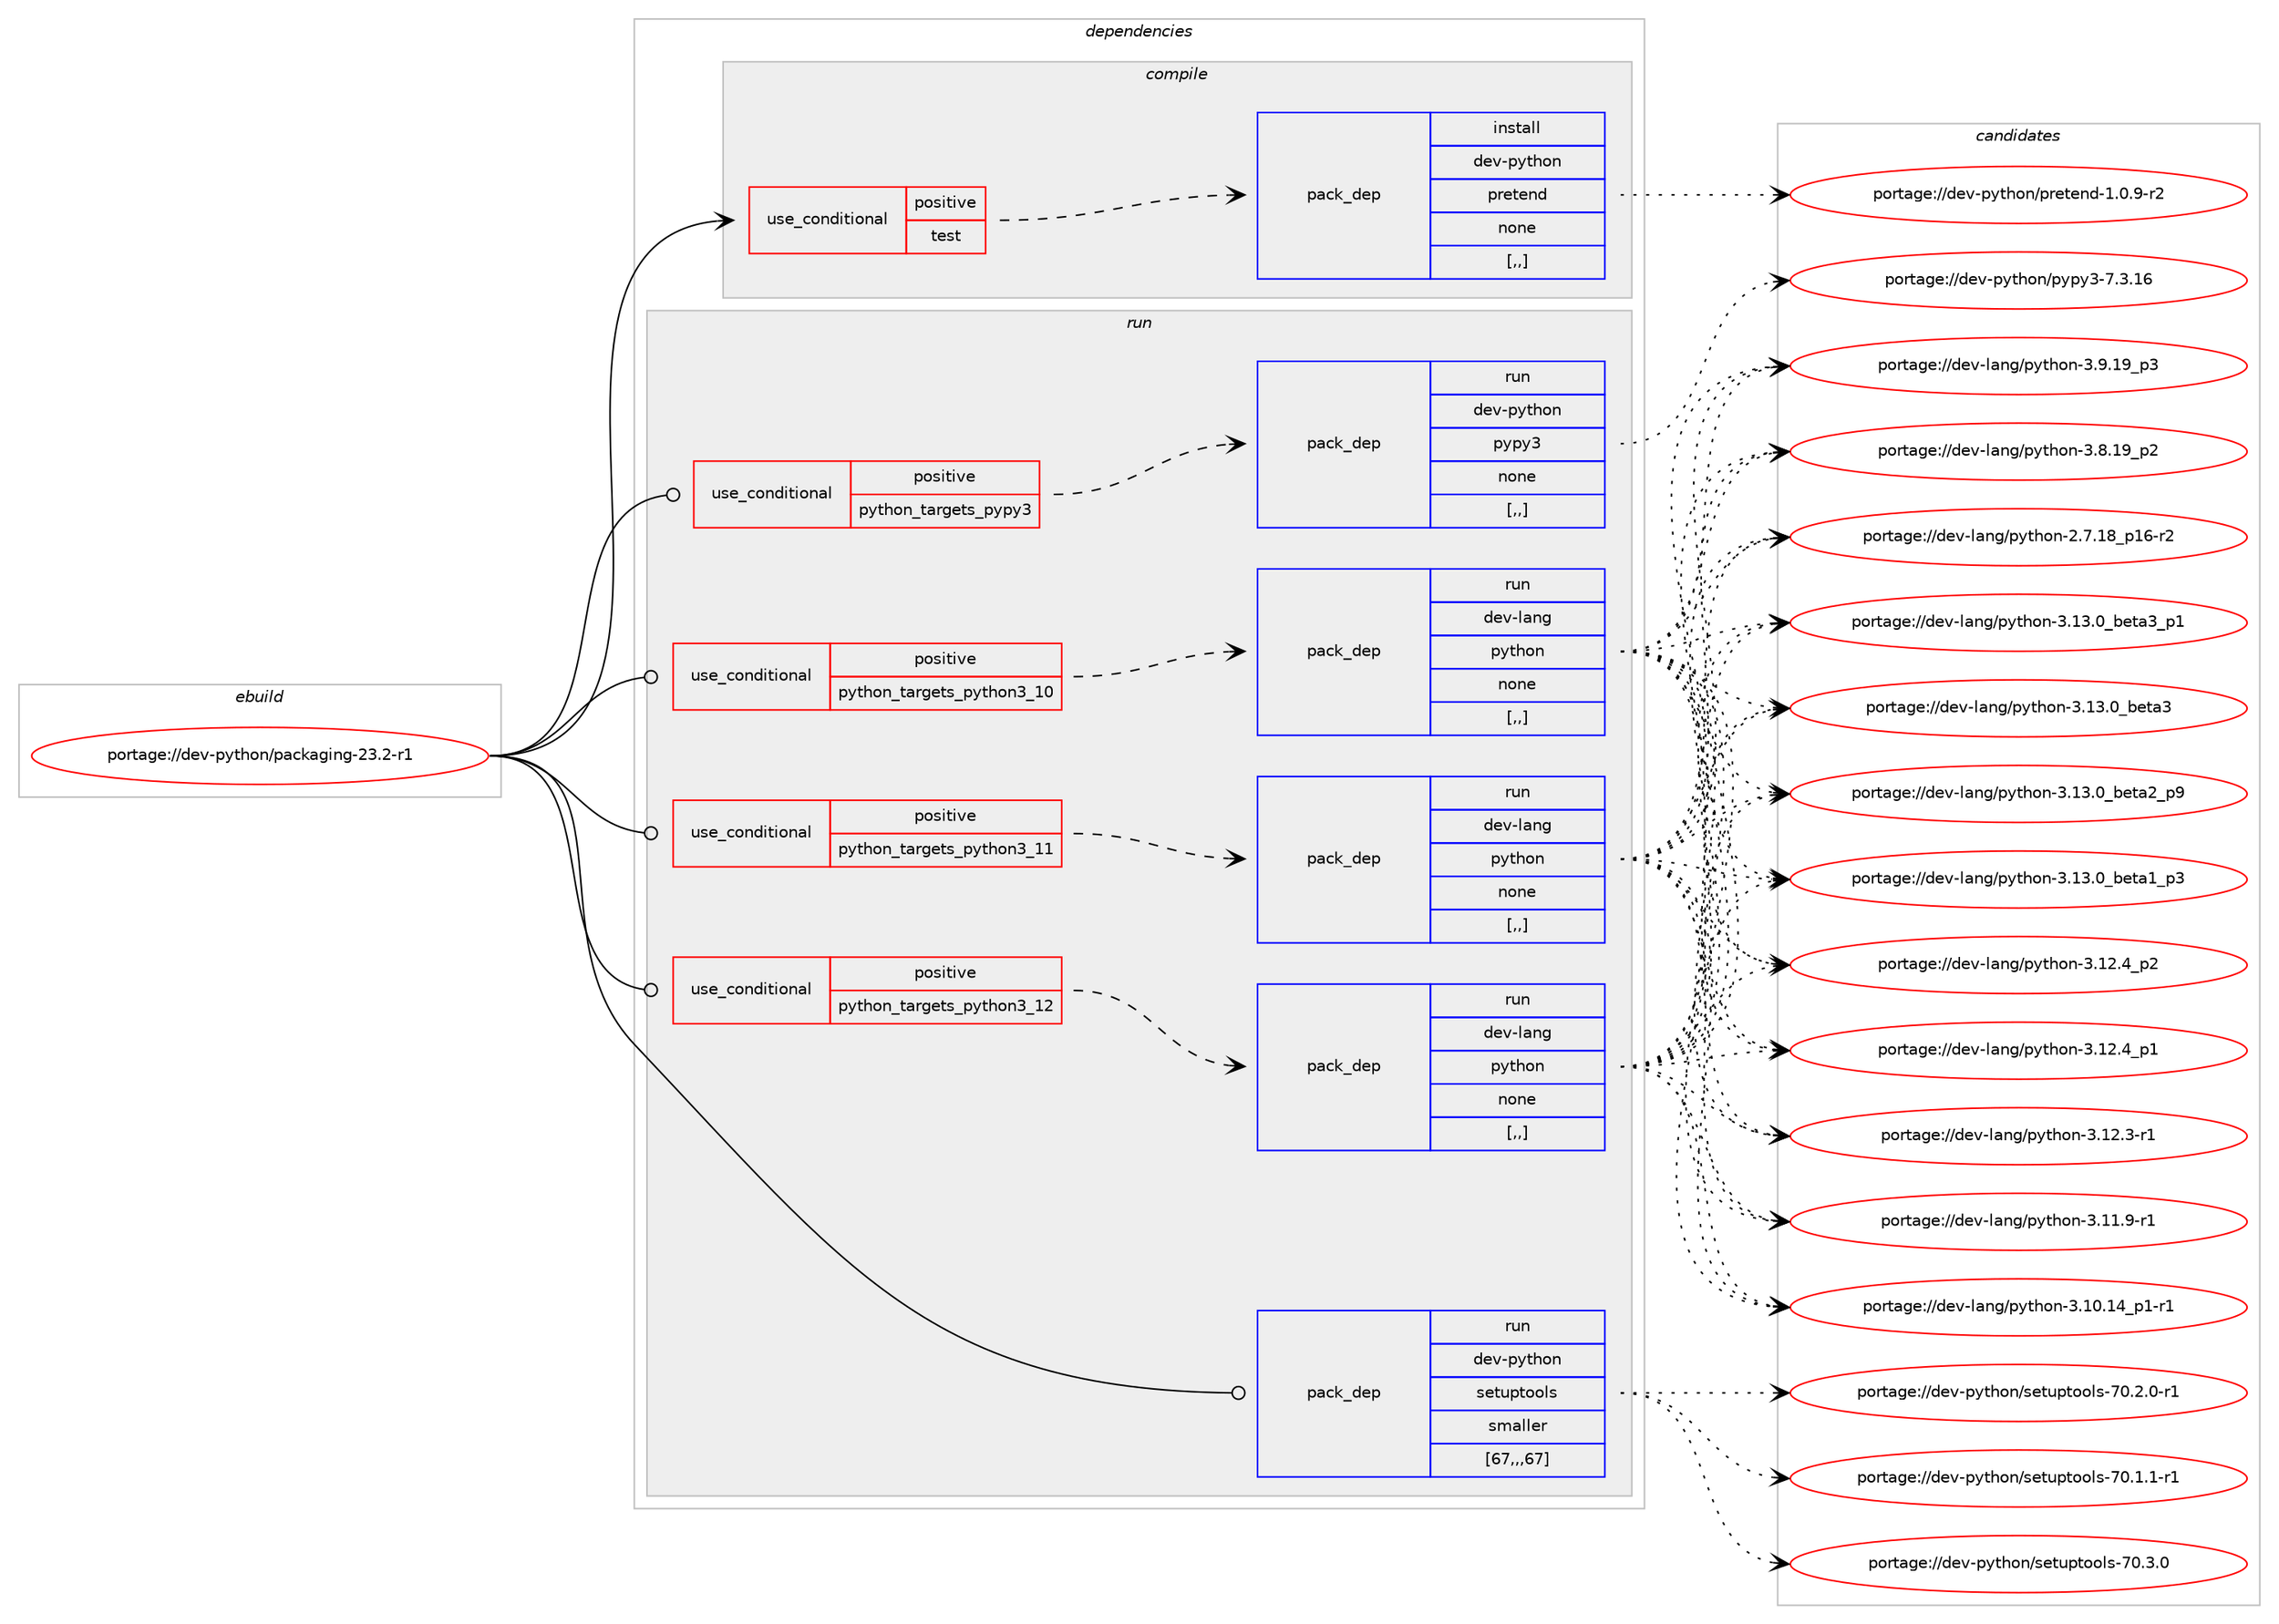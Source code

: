digraph prolog {

# *************
# Graph options
# *************

newrank=true;
concentrate=true;
compound=true;
graph [rankdir=LR,fontname=Helvetica,fontsize=10,ranksep=1.5];#, ranksep=2.5, nodesep=0.2];
edge  [arrowhead=vee];
node  [fontname=Helvetica,fontsize=10];

# **********
# The ebuild
# **********

subgraph cluster_leftcol {
color=gray;
rank=same;
label=<<i>ebuild</i>>;
id [label="portage://dev-python/packaging-23.2-r1", color=red, width=4, href="../dev-python/packaging-23.2-r1.svg"];
}

# ****************
# The dependencies
# ****************

subgraph cluster_midcol {
color=gray;
label=<<i>dependencies</i>>;
subgraph cluster_compile {
fillcolor="#eeeeee";
style=filled;
label=<<i>compile</i>>;
subgraph cond35224 {
dependency152276 [label=<<TABLE BORDER="0" CELLBORDER="1" CELLSPACING="0" CELLPADDING="4"><TR><TD ROWSPAN="3" CELLPADDING="10">use_conditional</TD></TR><TR><TD>positive</TD></TR><TR><TD>test</TD></TR></TABLE>>, shape=none, color=red];
subgraph pack115817 {
dependency152277 [label=<<TABLE BORDER="0" CELLBORDER="1" CELLSPACING="0" CELLPADDING="4" WIDTH="220"><TR><TD ROWSPAN="6" CELLPADDING="30">pack_dep</TD></TR><TR><TD WIDTH="110">install</TD></TR><TR><TD>dev-python</TD></TR><TR><TD>pretend</TD></TR><TR><TD>none</TD></TR><TR><TD>[,,]</TD></TR></TABLE>>, shape=none, color=blue];
}
dependency152276:e -> dependency152277:w [weight=20,style="dashed",arrowhead="vee"];
}
id:e -> dependency152276:w [weight=20,style="solid",arrowhead="vee"];
}
subgraph cluster_compileandrun {
fillcolor="#eeeeee";
style=filled;
label=<<i>compile and run</i>>;
}
subgraph cluster_run {
fillcolor="#eeeeee";
style=filled;
label=<<i>run</i>>;
subgraph cond35225 {
dependency152278 [label=<<TABLE BORDER="0" CELLBORDER="1" CELLSPACING="0" CELLPADDING="4"><TR><TD ROWSPAN="3" CELLPADDING="10">use_conditional</TD></TR><TR><TD>positive</TD></TR><TR><TD>python_targets_pypy3</TD></TR></TABLE>>, shape=none, color=red];
subgraph pack115818 {
dependency152279 [label=<<TABLE BORDER="0" CELLBORDER="1" CELLSPACING="0" CELLPADDING="4" WIDTH="220"><TR><TD ROWSPAN="6" CELLPADDING="30">pack_dep</TD></TR><TR><TD WIDTH="110">run</TD></TR><TR><TD>dev-python</TD></TR><TR><TD>pypy3</TD></TR><TR><TD>none</TD></TR><TR><TD>[,,]</TD></TR></TABLE>>, shape=none, color=blue];
}
dependency152278:e -> dependency152279:w [weight=20,style="dashed",arrowhead="vee"];
}
id:e -> dependency152278:w [weight=20,style="solid",arrowhead="odot"];
subgraph cond35226 {
dependency152280 [label=<<TABLE BORDER="0" CELLBORDER="1" CELLSPACING="0" CELLPADDING="4"><TR><TD ROWSPAN="3" CELLPADDING="10">use_conditional</TD></TR><TR><TD>positive</TD></TR><TR><TD>python_targets_python3_10</TD></TR></TABLE>>, shape=none, color=red];
subgraph pack115819 {
dependency152281 [label=<<TABLE BORDER="0" CELLBORDER="1" CELLSPACING="0" CELLPADDING="4" WIDTH="220"><TR><TD ROWSPAN="6" CELLPADDING="30">pack_dep</TD></TR><TR><TD WIDTH="110">run</TD></TR><TR><TD>dev-lang</TD></TR><TR><TD>python</TD></TR><TR><TD>none</TD></TR><TR><TD>[,,]</TD></TR></TABLE>>, shape=none, color=blue];
}
dependency152280:e -> dependency152281:w [weight=20,style="dashed",arrowhead="vee"];
}
id:e -> dependency152280:w [weight=20,style="solid",arrowhead="odot"];
subgraph cond35227 {
dependency152282 [label=<<TABLE BORDER="0" CELLBORDER="1" CELLSPACING="0" CELLPADDING="4"><TR><TD ROWSPAN="3" CELLPADDING="10">use_conditional</TD></TR><TR><TD>positive</TD></TR><TR><TD>python_targets_python3_11</TD></TR></TABLE>>, shape=none, color=red];
subgraph pack115820 {
dependency152283 [label=<<TABLE BORDER="0" CELLBORDER="1" CELLSPACING="0" CELLPADDING="4" WIDTH="220"><TR><TD ROWSPAN="6" CELLPADDING="30">pack_dep</TD></TR><TR><TD WIDTH="110">run</TD></TR><TR><TD>dev-lang</TD></TR><TR><TD>python</TD></TR><TR><TD>none</TD></TR><TR><TD>[,,]</TD></TR></TABLE>>, shape=none, color=blue];
}
dependency152282:e -> dependency152283:w [weight=20,style="dashed",arrowhead="vee"];
}
id:e -> dependency152282:w [weight=20,style="solid",arrowhead="odot"];
subgraph cond35228 {
dependency152284 [label=<<TABLE BORDER="0" CELLBORDER="1" CELLSPACING="0" CELLPADDING="4"><TR><TD ROWSPAN="3" CELLPADDING="10">use_conditional</TD></TR><TR><TD>positive</TD></TR><TR><TD>python_targets_python3_12</TD></TR></TABLE>>, shape=none, color=red];
subgraph pack115821 {
dependency152285 [label=<<TABLE BORDER="0" CELLBORDER="1" CELLSPACING="0" CELLPADDING="4" WIDTH="220"><TR><TD ROWSPAN="6" CELLPADDING="30">pack_dep</TD></TR><TR><TD WIDTH="110">run</TD></TR><TR><TD>dev-lang</TD></TR><TR><TD>python</TD></TR><TR><TD>none</TD></TR><TR><TD>[,,]</TD></TR></TABLE>>, shape=none, color=blue];
}
dependency152284:e -> dependency152285:w [weight=20,style="dashed",arrowhead="vee"];
}
id:e -> dependency152284:w [weight=20,style="solid",arrowhead="odot"];
subgraph pack115822 {
dependency152286 [label=<<TABLE BORDER="0" CELLBORDER="1" CELLSPACING="0" CELLPADDING="4" WIDTH="220"><TR><TD ROWSPAN="6" CELLPADDING="30">pack_dep</TD></TR><TR><TD WIDTH="110">run</TD></TR><TR><TD>dev-python</TD></TR><TR><TD>setuptools</TD></TR><TR><TD>smaller</TD></TR><TR><TD>[67,,,67]</TD></TR></TABLE>>, shape=none, color=blue];
}
id:e -> dependency152286:w [weight=20,style="solid",arrowhead="odot"];
}
}

# **************
# The candidates
# **************

subgraph cluster_choices {
rank=same;
color=gray;
label=<<i>candidates</i>>;

subgraph choice115817 {
color=black;
nodesep=1;
choice10010111845112121116104111110471121141011161011101004549464846574511450 [label="portage://dev-python/pretend-1.0.9-r2", color=red, width=4,href="../dev-python/pretend-1.0.9-r2.svg"];
dependency152277:e -> choice10010111845112121116104111110471121141011161011101004549464846574511450:w [style=dotted,weight="100"];
}
subgraph choice115818 {
color=black;
nodesep=1;
choice10010111845112121116104111110471121211121215145554651464954 [label="portage://dev-python/pypy3-7.3.16", color=red, width=4,href="../dev-python/pypy3-7.3.16.svg"];
dependency152279:e -> choice10010111845112121116104111110471121211121215145554651464954:w [style=dotted,weight="100"];
}
subgraph choice115819 {
color=black;
nodesep=1;
choice10010111845108971101034711212111610411111045514649514648959810111697519511249 [label="portage://dev-lang/python-3.13.0_beta3_p1", color=red, width=4,href="../dev-lang/python-3.13.0_beta3_p1.svg"];
choice1001011184510897110103471121211161041111104551464951464895981011169751 [label="portage://dev-lang/python-3.13.0_beta3", color=red, width=4,href="../dev-lang/python-3.13.0_beta3.svg"];
choice10010111845108971101034711212111610411111045514649514648959810111697509511257 [label="portage://dev-lang/python-3.13.0_beta2_p9", color=red, width=4,href="../dev-lang/python-3.13.0_beta2_p9.svg"];
choice10010111845108971101034711212111610411111045514649514648959810111697499511251 [label="portage://dev-lang/python-3.13.0_beta1_p3", color=red, width=4,href="../dev-lang/python-3.13.0_beta1_p3.svg"];
choice100101118451089711010347112121116104111110455146495046529511250 [label="portage://dev-lang/python-3.12.4_p2", color=red, width=4,href="../dev-lang/python-3.12.4_p2.svg"];
choice100101118451089711010347112121116104111110455146495046529511249 [label="portage://dev-lang/python-3.12.4_p1", color=red, width=4,href="../dev-lang/python-3.12.4_p1.svg"];
choice100101118451089711010347112121116104111110455146495046514511449 [label="portage://dev-lang/python-3.12.3-r1", color=red, width=4,href="../dev-lang/python-3.12.3-r1.svg"];
choice100101118451089711010347112121116104111110455146494946574511449 [label="portage://dev-lang/python-3.11.9-r1", color=red, width=4,href="../dev-lang/python-3.11.9-r1.svg"];
choice100101118451089711010347112121116104111110455146494846495295112494511449 [label="portage://dev-lang/python-3.10.14_p1-r1", color=red, width=4,href="../dev-lang/python-3.10.14_p1-r1.svg"];
choice100101118451089711010347112121116104111110455146574649579511251 [label="portage://dev-lang/python-3.9.19_p3", color=red, width=4,href="../dev-lang/python-3.9.19_p3.svg"];
choice100101118451089711010347112121116104111110455146564649579511250 [label="portage://dev-lang/python-3.8.19_p2", color=red, width=4,href="../dev-lang/python-3.8.19_p2.svg"];
choice100101118451089711010347112121116104111110455046554649569511249544511450 [label="portage://dev-lang/python-2.7.18_p16-r2", color=red, width=4,href="../dev-lang/python-2.7.18_p16-r2.svg"];
dependency152281:e -> choice10010111845108971101034711212111610411111045514649514648959810111697519511249:w [style=dotted,weight="100"];
dependency152281:e -> choice1001011184510897110103471121211161041111104551464951464895981011169751:w [style=dotted,weight="100"];
dependency152281:e -> choice10010111845108971101034711212111610411111045514649514648959810111697509511257:w [style=dotted,weight="100"];
dependency152281:e -> choice10010111845108971101034711212111610411111045514649514648959810111697499511251:w [style=dotted,weight="100"];
dependency152281:e -> choice100101118451089711010347112121116104111110455146495046529511250:w [style=dotted,weight="100"];
dependency152281:e -> choice100101118451089711010347112121116104111110455146495046529511249:w [style=dotted,weight="100"];
dependency152281:e -> choice100101118451089711010347112121116104111110455146495046514511449:w [style=dotted,weight="100"];
dependency152281:e -> choice100101118451089711010347112121116104111110455146494946574511449:w [style=dotted,weight="100"];
dependency152281:e -> choice100101118451089711010347112121116104111110455146494846495295112494511449:w [style=dotted,weight="100"];
dependency152281:e -> choice100101118451089711010347112121116104111110455146574649579511251:w [style=dotted,weight="100"];
dependency152281:e -> choice100101118451089711010347112121116104111110455146564649579511250:w [style=dotted,weight="100"];
dependency152281:e -> choice100101118451089711010347112121116104111110455046554649569511249544511450:w [style=dotted,weight="100"];
}
subgraph choice115820 {
color=black;
nodesep=1;
choice10010111845108971101034711212111610411111045514649514648959810111697519511249 [label="portage://dev-lang/python-3.13.0_beta3_p1", color=red, width=4,href="../dev-lang/python-3.13.0_beta3_p1.svg"];
choice1001011184510897110103471121211161041111104551464951464895981011169751 [label="portage://dev-lang/python-3.13.0_beta3", color=red, width=4,href="../dev-lang/python-3.13.0_beta3.svg"];
choice10010111845108971101034711212111610411111045514649514648959810111697509511257 [label="portage://dev-lang/python-3.13.0_beta2_p9", color=red, width=4,href="../dev-lang/python-3.13.0_beta2_p9.svg"];
choice10010111845108971101034711212111610411111045514649514648959810111697499511251 [label="portage://dev-lang/python-3.13.0_beta1_p3", color=red, width=4,href="../dev-lang/python-3.13.0_beta1_p3.svg"];
choice100101118451089711010347112121116104111110455146495046529511250 [label="portage://dev-lang/python-3.12.4_p2", color=red, width=4,href="../dev-lang/python-3.12.4_p2.svg"];
choice100101118451089711010347112121116104111110455146495046529511249 [label="portage://dev-lang/python-3.12.4_p1", color=red, width=4,href="../dev-lang/python-3.12.4_p1.svg"];
choice100101118451089711010347112121116104111110455146495046514511449 [label="portage://dev-lang/python-3.12.3-r1", color=red, width=4,href="../dev-lang/python-3.12.3-r1.svg"];
choice100101118451089711010347112121116104111110455146494946574511449 [label="portage://dev-lang/python-3.11.9-r1", color=red, width=4,href="../dev-lang/python-3.11.9-r1.svg"];
choice100101118451089711010347112121116104111110455146494846495295112494511449 [label="portage://dev-lang/python-3.10.14_p1-r1", color=red, width=4,href="../dev-lang/python-3.10.14_p1-r1.svg"];
choice100101118451089711010347112121116104111110455146574649579511251 [label="portage://dev-lang/python-3.9.19_p3", color=red, width=4,href="../dev-lang/python-3.9.19_p3.svg"];
choice100101118451089711010347112121116104111110455146564649579511250 [label="portage://dev-lang/python-3.8.19_p2", color=red, width=4,href="../dev-lang/python-3.8.19_p2.svg"];
choice100101118451089711010347112121116104111110455046554649569511249544511450 [label="portage://dev-lang/python-2.7.18_p16-r2", color=red, width=4,href="../dev-lang/python-2.7.18_p16-r2.svg"];
dependency152283:e -> choice10010111845108971101034711212111610411111045514649514648959810111697519511249:w [style=dotted,weight="100"];
dependency152283:e -> choice1001011184510897110103471121211161041111104551464951464895981011169751:w [style=dotted,weight="100"];
dependency152283:e -> choice10010111845108971101034711212111610411111045514649514648959810111697509511257:w [style=dotted,weight="100"];
dependency152283:e -> choice10010111845108971101034711212111610411111045514649514648959810111697499511251:w [style=dotted,weight="100"];
dependency152283:e -> choice100101118451089711010347112121116104111110455146495046529511250:w [style=dotted,weight="100"];
dependency152283:e -> choice100101118451089711010347112121116104111110455146495046529511249:w [style=dotted,weight="100"];
dependency152283:e -> choice100101118451089711010347112121116104111110455146495046514511449:w [style=dotted,weight="100"];
dependency152283:e -> choice100101118451089711010347112121116104111110455146494946574511449:w [style=dotted,weight="100"];
dependency152283:e -> choice100101118451089711010347112121116104111110455146494846495295112494511449:w [style=dotted,weight="100"];
dependency152283:e -> choice100101118451089711010347112121116104111110455146574649579511251:w [style=dotted,weight="100"];
dependency152283:e -> choice100101118451089711010347112121116104111110455146564649579511250:w [style=dotted,weight="100"];
dependency152283:e -> choice100101118451089711010347112121116104111110455046554649569511249544511450:w [style=dotted,weight="100"];
}
subgraph choice115821 {
color=black;
nodesep=1;
choice10010111845108971101034711212111610411111045514649514648959810111697519511249 [label="portage://dev-lang/python-3.13.0_beta3_p1", color=red, width=4,href="../dev-lang/python-3.13.0_beta3_p1.svg"];
choice1001011184510897110103471121211161041111104551464951464895981011169751 [label="portage://dev-lang/python-3.13.0_beta3", color=red, width=4,href="../dev-lang/python-3.13.0_beta3.svg"];
choice10010111845108971101034711212111610411111045514649514648959810111697509511257 [label="portage://dev-lang/python-3.13.0_beta2_p9", color=red, width=4,href="../dev-lang/python-3.13.0_beta2_p9.svg"];
choice10010111845108971101034711212111610411111045514649514648959810111697499511251 [label="portage://dev-lang/python-3.13.0_beta1_p3", color=red, width=4,href="../dev-lang/python-3.13.0_beta1_p3.svg"];
choice100101118451089711010347112121116104111110455146495046529511250 [label="portage://dev-lang/python-3.12.4_p2", color=red, width=4,href="../dev-lang/python-3.12.4_p2.svg"];
choice100101118451089711010347112121116104111110455146495046529511249 [label="portage://dev-lang/python-3.12.4_p1", color=red, width=4,href="../dev-lang/python-3.12.4_p1.svg"];
choice100101118451089711010347112121116104111110455146495046514511449 [label="portage://dev-lang/python-3.12.3-r1", color=red, width=4,href="../dev-lang/python-3.12.3-r1.svg"];
choice100101118451089711010347112121116104111110455146494946574511449 [label="portage://dev-lang/python-3.11.9-r1", color=red, width=4,href="../dev-lang/python-3.11.9-r1.svg"];
choice100101118451089711010347112121116104111110455146494846495295112494511449 [label="portage://dev-lang/python-3.10.14_p1-r1", color=red, width=4,href="../dev-lang/python-3.10.14_p1-r1.svg"];
choice100101118451089711010347112121116104111110455146574649579511251 [label="portage://dev-lang/python-3.9.19_p3", color=red, width=4,href="../dev-lang/python-3.9.19_p3.svg"];
choice100101118451089711010347112121116104111110455146564649579511250 [label="portage://dev-lang/python-3.8.19_p2", color=red, width=4,href="../dev-lang/python-3.8.19_p2.svg"];
choice100101118451089711010347112121116104111110455046554649569511249544511450 [label="portage://dev-lang/python-2.7.18_p16-r2", color=red, width=4,href="../dev-lang/python-2.7.18_p16-r2.svg"];
dependency152285:e -> choice10010111845108971101034711212111610411111045514649514648959810111697519511249:w [style=dotted,weight="100"];
dependency152285:e -> choice1001011184510897110103471121211161041111104551464951464895981011169751:w [style=dotted,weight="100"];
dependency152285:e -> choice10010111845108971101034711212111610411111045514649514648959810111697509511257:w [style=dotted,weight="100"];
dependency152285:e -> choice10010111845108971101034711212111610411111045514649514648959810111697499511251:w [style=dotted,weight="100"];
dependency152285:e -> choice100101118451089711010347112121116104111110455146495046529511250:w [style=dotted,weight="100"];
dependency152285:e -> choice100101118451089711010347112121116104111110455146495046529511249:w [style=dotted,weight="100"];
dependency152285:e -> choice100101118451089711010347112121116104111110455146495046514511449:w [style=dotted,weight="100"];
dependency152285:e -> choice100101118451089711010347112121116104111110455146494946574511449:w [style=dotted,weight="100"];
dependency152285:e -> choice100101118451089711010347112121116104111110455146494846495295112494511449:w [style=dotted,weight="100"];
dependency152285:e -> choice100101118451089711010347112121116104111110455146574649579511251:w [style=dotted,weight="100"];
dependency152285:e -> choice100101118451089711010347112121116104111110455146564649579511250:w [style=dotted,weight="100"];
dependency152285:e -> choice100101118451089711010347112121116104111110455046554649569511249544511450:w [style=dotted,weight="100"];
}
subgraph choice115822 {
color=black;
nodesep=1;
choice100101118451121211161041111104711510111611711211611111110811545554846514648 [label="portage://dev-python/setuptools-70.3.0", color=red, width=4,href="../dev-python/setuptools-70.3.0.svg"];
choice1001011184511212111610411111047115101116117112116111111108115455548465046484511449 [label="portage://dev-python/setuptools-70.2.0-r1", color=red, width=4,href="../dev-python/setuptools-70.2.0-r1.svg"];
choice1001011184511212111610411111047115101116117112116111111108115455548464946494511449 [label="portage://dev-python/setuptools-70.1.1-r1", color=red, width=4,href="../dev-python/setuptools-70.1.1-r1.svg"];
dependency152286:e -> choice100101118451121211161041111104711510111611711211611111110811545554846514648:w [style=dotted,weight="100"];
dependency152286:e -> choice1001011184511212111610411111047115101116117112116111111108115455548465046484511449:w [style=dotted,weight="100"];
dependency152286:e -> choice1001011184511212111610411111047115101116117112116111111108115455548464946494511449:w [style=dotted,weight="100"];
}
}

}
